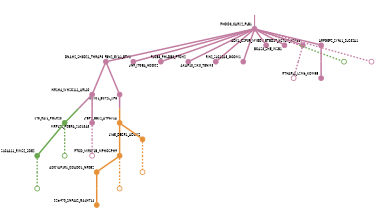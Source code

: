 strict digraph  {
graph[splines=false]; nodesep=0.7; rankdir=TB; ranksep=0.6; forcelabels=true; dpi=600; size=2.5;
0 [color="#c27ba0ff", fillcolor="#c27ba0ff", fixedsize=true, fontname=Lato, fontsize="12pt", height="0.25", label="", penwidth=3, shape=circle, style=filled, xlabel=FHOD3_CARS2_PLB1];
2 [color="#c27ba0ff", fillcolor="#c27ba0ff", fixedsize=true, fontname=Lato, fontsize="12pt", height="0.25", label="", penwidth=3, shape=circle, style=filled, xlabel=DNAH2_SH3D21_THRAP3];
7 [color="#c27ba0ff", fillcolor="#c27ba0ff", fixedsize=true, fontname=Lato, fontsize="12pt", height="0.25", label="", penwidth=3, shape=circle, style=filled, xlabel=FBN2_EYA1_ETV1];
10 [color="#c27ba0ff", fillcolor="#c27ba0ff", fixedsize=true, fontname=Lato, fontsize="12pt", height="0.25", label="", penwidth=3, shape=circle, style=filled, xlabel=LIN9_ITGB4_HDDC2];
11 [color="#c27ba0ff", fillcolor="#c27ba0ff", fixedsize=true, fontname=Lato, fontsize="12pt", height="0.25", label="", penwidth=3, shape=circle, style=filled, xlabel=PLCB3_PHLDB3_PTCH2];
12 [color="#c27ba0ff", fillcolor="#c27ba0ff", fixedsize=true, fontname=Lato, fontsize="12pt", height="0.25", label="", penwidth=3, shape=circle, style=filled, xlabel=AKAP13_SIK3_TENM3];
15 [color="#c27ba0ff", fillcolor="#c27ba0ff", fixedsize=true, fontname=Lato, fontsize="12pt", height="0.25", label="", penwidth=3, shape=circle, style=filled, xlabel=RIN2_SLC12A5_GCOM1];
17 [color="#c27ba0ff", fillcolor="#c27ba0ff", fixedsize=true, fontname=Lato, fontsize="12pt", height="0.25", label="", penwidth=3, shape=circle, style=filled, xlabel=AOX1_CSF3R_MYEOV];
18 [color="#c27ba0ff", fillcolor="#c27ba0ff", fixedsize=true, fontname=Lato, fontsize="12pt", height="0.25", label="", penwidth=3, shape=circle, style=filled, xlabel=BCAS3_SHE_WSB1];
20 [color="#c27ba0ff", fillcolor="#c27ba0ff", fixedsize=true, fontname=Lato, fontsize="12pt", height="0.25", label="", penwidth=3, shape=circle, style=filled, xlabel=BTBD17_KCTD7_HSPB6];
21 [color="#c27ba0ff", fillcolor="#c27ba0ff", fixedsize=true, fontname=Lato, fontsize="12pt", height="0.25", label="", penwidth=3, shape=circle, style=filled, xlabel=ARFGEF2_SYNJ1_SLC32A1];
22 [color="#6aa84fff", fillcolor="#6aa84fff", fixedsize=true, fontname=Lato, fontsize="12pt", height="0.25", label="", penwidth=3, shape=circle, style=solid, xlabel=""];
25 [color="#c27ba0ff", fillcolor="#c27ba0ff", fixedsize=true, fontname=Lato, fontsize="12pt", height="0.25", label="", penwidth=3, shape=circle, style=solid, xlabel=""];
1 [color="#e69138ff", fillcolor="#e69138ff", fixedsize=true, fontname=Lato, fontsize="12pt", height="0.25", label="", penwidth=3, shape=circle, style=filled, xlabel=LTBP2_BBS2_ATP6V1A];
14 [color="#e69138ff", fillcolor="#e69138ff", fixedsize=true, fontname=Lato, fontsize="12pt", height="0.25", label="", penwidth=3, shape=circle, style=filled, xlabel=FTCD_MIR371B_MPHOSPH9];
16 [color="#e69138ff", fillcolor="#e69138ff", fixedsize=true, fontname=Lato, fontsize="12pt", height="0.25", label="", penwidth=3, shape=circle, style=filled, xlabel=LY6E_DECR1_ADCK2];
6 [color="#c27ba0ff", fillcolor="#c27ba0ff", fixedsize=true, fontname=Lato, fontsize="12pt", height="0.25", label="", penwidth=3, shape=circle, style=filled, xlabel=NR1H4_WHSC1L1_ARL10];
9 [color="#c27ba0ff", fillcolor="#c27ba0ff", fixedsize=true, fontname=Lato, fontsize="12pt", height="0.25", label="", penwidth=3, shape=circle, style=filled, xlabel=CXXC1_ECT2L_SP8];
3 [color="#6aa84fff", fillcolor="#6aa84fff", fixedsize=true, fontname=Lato, fontsize="12pt", height="0.25", label="", penwidth=3, shape=circle, style=filled, xlabel=ST5_RAI1_POLR2C];
5 [color="#6aa84fff", fillcolor="#6aa84fff", fixedsize=true, fontname=Lato, fontsize="12pt", height="0.25", label="", penwidth=3, shape=circle, style=filled, xlabel=SLC4A11_RIMS2_SDE2];
23 [color="#6aa84fff", fillcolor="#6aa84fff", fixedsize=true, fontname=Lato, fontsize="12pt", height="0.25", label="", penwidth=3, shape=circle, style=solid, xlabel=""];
4 [color="#c27ba0ff", fillcolor="#c27ba0ff", fixedsize=true, fontname=Lato, fontsize="12pt", height="0.25", label="", penwidth=3, shape=circle, style=filled, xlabel=MRPL22_PDE9A_SLC13A3];
26 [color="#c27ba0ff", fillcolor="#c27ba0ff", fixedsize=true, fontname=Lato, fontsize="12pt", height="0.25", label="", penwidth=3, shape=circle, style=solid, xlabel=""];
24 [color="#6aa84fff", fillcolor="#6aa84fff", fixedsize=true, fontname=Lato, fontsize="12pt", height="0.25", label="", penwidth=3, shape=circle, style=solid, xlabel=""];
19 [color="#e69138ff", fillcolor="#e69138ff", fixedsize=true, fontname=Lato, fontsize="12pt", height="0.25", label="", penwidth=3, shape=circle, style=filled, xlabel=ADCYAP1R1_CDADC1_NR0B2];
28 [color="#e69138ff", fillcolor="#e69138ff", fixedsize=true, fontname=Lato, fontsize="12pt", height="0.25", label="", penwidth=3, shape=circle, style=solid, xlabel=""];
29 [color="#e69138ff", fillcolor="#e69138ff", fixedsize=true, fontname=Lato, fontsize="12pt", height="0.25", label="", penwidth=3, shape=circle, style=solid, xlabel=""];
13 [color="#e69138ff", fillcolor="#e69138ff", fixedsize=true, fontname=Lato, fontsize="12pt", height="0.25", label="", penwidth=3, shape=circle, style=filled, xlabel=C2orf70_ZNF442_GALNT14];
27 [color="#c27ba0ff", fillcolor="#c27ba0ff", fixedsize=true, fontname=Lato, fontsize="12pt", height="0.25", label="", penwidth=3, shape=circle, style=solid, xlabel=""];
8 [color="#c27ba0ff", fillcolor="#c27ba0ff", fixedsize=true, fontname=Lato, fontsize="12pt", height="0.25", label="", penwidth=3, shape=circle, style=filled, xlabel=RTN4RL1_LSM6_KDM5B];
normal [label="", penwidth=3, style=invis, xlabel=FHOD3_CARS2_PLB1];
0 -> 2  [arrowsize=0, color="#c27ba0ff;0.5:#c27ba0ff", minlen="2.0", penwidth="5.5", style=solid];
0 -> 7  [arrowsize=0, color="#c27ba0ff;0.5:#c27ba0ff", minlen="2.0", penwidth="5.5", style=solid];
0 -> 10  [arrowsize=0, color="#c27ba0ff;0.5:#c27ba0ff", minlen="2.0", penwidth="5.5", style=solid];
0 -> 11  [arrowsize=0, color="#c27ba0ff;0.5:#c27ba0ff", minlen="2.0", penwidth="5.5", style=solid];
0 -> 12  [arrowsize=0, color="#c27ba0ff;0.5:#c27ba0ff", minlen="2.0", penwidth="5.5", style=solid];
0 -> 15  [arrowsize=0, color="#c27ba0ff;0.5:#c27ba0ff", minlen="2.0", penwidth="5.5", style=solid];
0 -> 17  [arrowsize=0, color="#c27ba0ff;0.5:#c27ba0ff", minlen="1.7142857313156128", penwidth="5.5", style=solid];
0 -> 18  [arrowsize=0, color="#c27ba0ff;0.5:#c27ba0ff", minlen="1.5714285373687744", penwidth="5.5", style=solid];
0 -> 20  [arrowsize=0, color="#c27ba0ff;0.5:#c27ba0ff", minlen="1.1428571939468384", penwidth="5.5", style=solid];
0 -> 21  [arrowsize=0, color="#c27ba0ff;0.5:#c27ba0ff", minlen="1.0", penwidth="5.5", style=solid];
0 -> 22  [arrowsize=0, color="#c27ba0ff;0.5:#6aa84fff", minlen="2.0", penwidth=5, style=dashed];
0 -> 25  [arrowsize=0, color="#c27ba0ff;0.5:#c27ba0ff", minlen="2.0", penwidth=5, style=dashed];
2 -> 6  [arrowsize=0, color="#c27ba0ff;0.5:#c27ba0ff", minlen="2.0", penwidth="5.5", style=solid];
2 -> 9  [arrowsize=0, color="#c27ba0ff;0.5:#c27ba0ff", minlen="2.0", penwidth="5.5", style=solid];
20 -> 27  [arrowsize=0, color="#c27ba0ff;0.5:#c27ba0ff", minlen="2.0", penwidth=5, style=dashed];
21 -> 8  [arrowsize=0, color="#c27ba0ff;0.5:#c27ba0ff", minlen="2.0", penwidth="5.5", style=solid];
1 -> 14  [arrowsize=0, color="#e69138ff;0.5:#e69138ff", minlen="2.0", penwidth="5.5", style=solid];
1 -> 16  [arrowsize=0, color="#e69138ff;0.5:#e69138ff", minlen="1.8571428060531616", penwidth="5.5", style=solid];
14 -> 19  [arrowsize=0, color="#e69138ff;0.5:#e69138ff", minlen="1.2857142686843872", penwidth="5.5", style=solid];
14 -> 28  [arrowsize=0, color="#e69138ff;0.5:#e69138ff", minlen="2.0", penwidth=5, style=dashed];
16 -> 29  [arrowsize=0, color="#e69138ff;0.5:#e69138ff", minlen="2.0", penwidth=5, style=dashed];
6 -> 3  [arrowsize=0, color="#c27ba0ff;0.5:#6aa84fff", minlen="2.0", penwidth="5.5", style=solid];
6 -> 4  [arrowsize=0, color="#c27ba0ff;0.5:#c27ba0ff", minlen="2.0", penwidth="5.5", style=solid];
9 -> 1  [arrowsize=0, color="#c27ba0ff;0.5:#e69138ff", minlen="2.0", penwidth="5.5", style=solid];
3 -> 5  [arrowsize=0, color="#6aa84fff;0.5:#6aa84fff", minlen="2.0", penwidth="5.5", style=solid];
3 -> 23  [arrowsize=0, color="#6aa84fff;0.5:#6aa84fff", minlen="2.0", penwidth=5, style=dashed];
5 -> 24  [arrowsize=0, color="#6aa84fff;0.5:#6aa84fff", minlen="2.0", penwidth=5, style=dashed];
4 -> 26  [arrowsize=0, color="#c27ba0ff;0.5:#c27ba0ff", minlen="2.0", penwidth=5, style=dashed];
19 -> 13  [arrowsize=0, color="#e69138ff;0.5:#e69138ff", minlen="2.0", penwidth="5.5", style=solid];
normal -> 0  [arrowsize=0, color="#c27ba0ff", label="", penwidth=4, style=solid];
}
